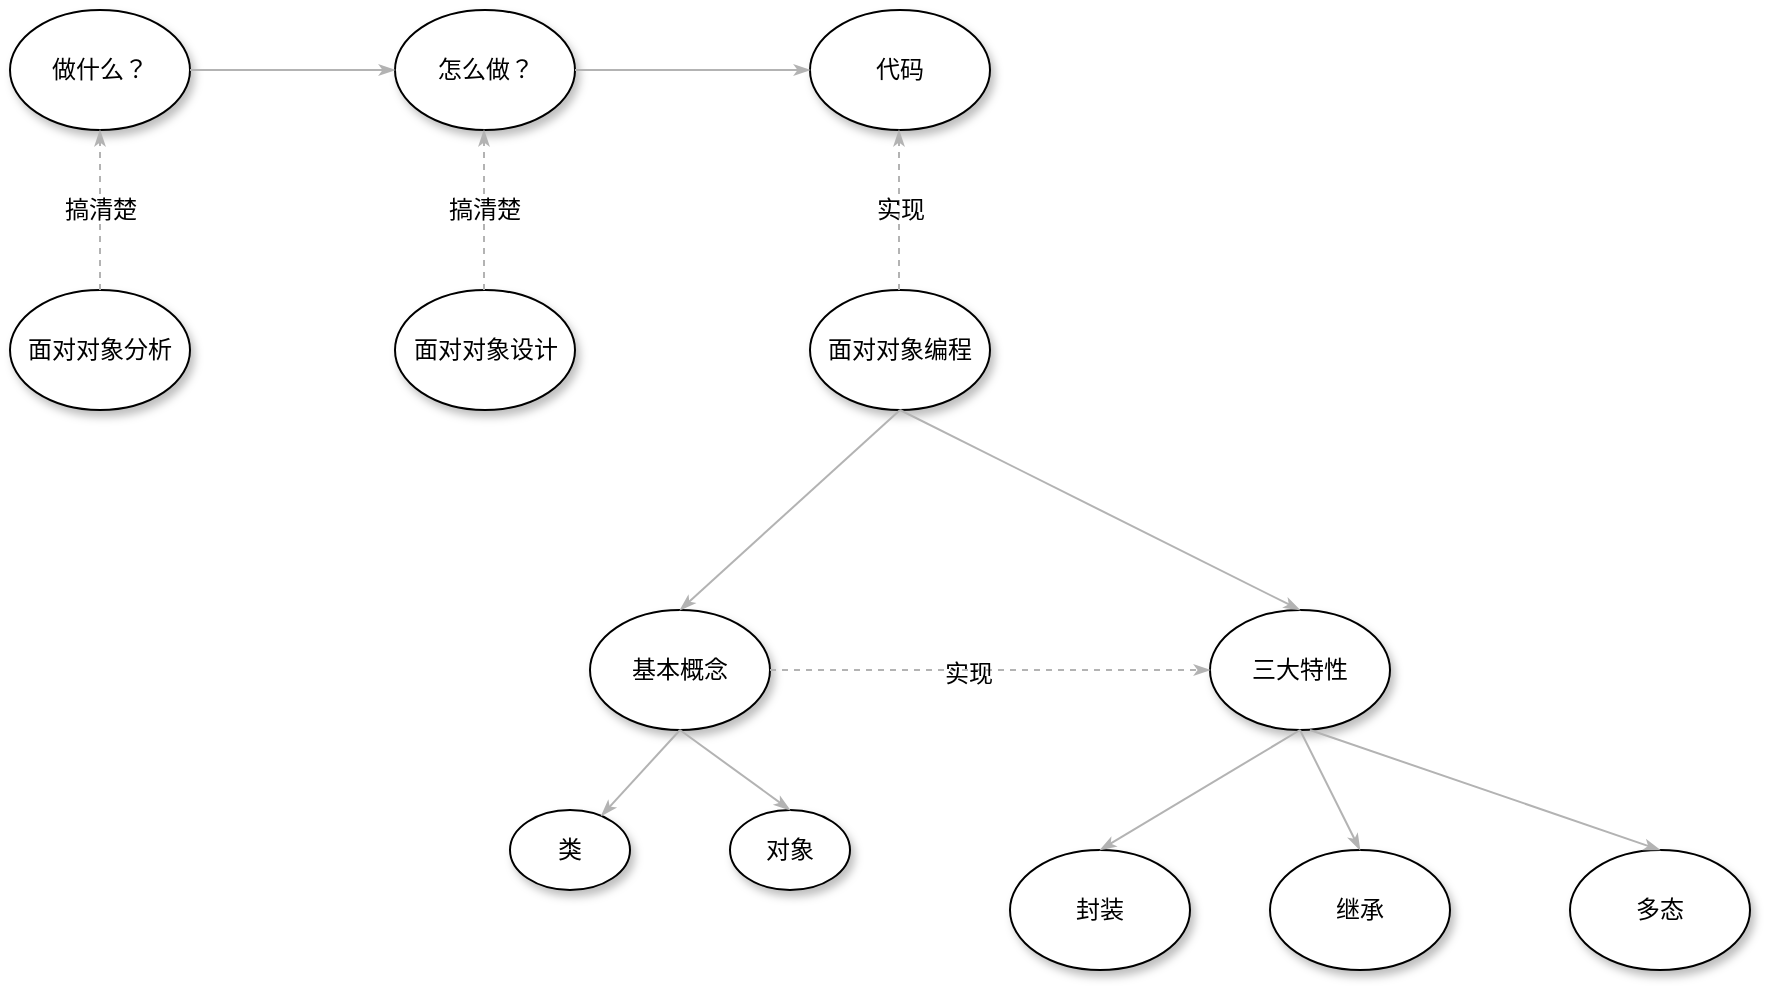 <mxfile version="12.9.7" type="github">
  <diagram name="Page-1" id="42789a77-a242-8287-6e28-9cd8cfd52e62">
    <mxGraphModel dx="1422" dy="762" grid="1" gridSize="10" guides="1" tooltips="1" connect="1" arrows="1" fold="1" page="1" pageScale="1" pageWidth="1100" pageHeight="850" background="#ffffff" math="0" shadow="0">
      <root>
        <mxCell id="0" />
        <mxCell id="1" parent="0" />
        <mxCell id="ZxgmMFEClVDVy1VnZzGN-1" value="面对对象分析" style="ellipse;whiteSpace=wrap;html=1;rounded=0;shadow=1;comic=0;labelBackgroundColor=none;strokeWidth=1;fontFamily=Verdana;fontSize=12;align=center;" vertex="1" parent="1">
          <mxGeometry x="140" y="380" width="90" height="60" as="geometry" />
        </mxCell>
        <mxCell id="ZxgmMFEClVDVy1VnZzGN-2" value="面对对象设计" style="ellipse;whiteSpace=wrap;html=1;rounded=0;shadow=1;comic=0;labelBackgroundColor=none;strokeWidth=1;fontFamily=Verdana;fontSize=12;align=center;" vertex="1" parent="1">
          <mxGeometry x="332.5" y="380" width="90" height="60" as="geometry" />
        </mxCell>
        <mxCell id="ZxgmMFEClVDVy1VnZzGN-3" value="面对对象编程" style="ellipse;whiteSpace=wrap;html=1;rounded=0;shadow=1;comic=0;labelBackgroundColor=none;strokeWidth=1;fontFamily=Verdana;fontSize=12;align=center;" vertex="1" parent="1">
          <mxGeometry x="540" y="380" width="90" height="60" as="geometry" />
        </mxCell>
        <mxCell id="ZxgmMFEClVDVy1VnZzGN-5" value="做什么？" style="ellipse;whiteSpace=wrap;html=1;rounded=0;shadow=1;comic=0;labelBackgroundColor=none;strokeWidth=1;fontFamily=Verdana;fontSize=12;align=center;" vertex="1" parent="1">
          <mxGeometry x="140" y="240" width="90" height="60" as="geometry" />
        </mxCell>
        <mxCell id="ZxgmMFEClVDVy1VnZzGN-6" value="怎么做？" style="ellipse;whiteSpace=wrap;html=1;rounded=0;shadow=1;comic=0;labelBackgroundColor=none;strokeWidth=1;fontFamily=Verdana;fontSize=12;align=center;" vertex="1" parent="1">
          <mxGeometry x="332.5" y="240" width="90" height="60" as="geometry" />
        </mxCell>
        <mxCell id="ZxgmMFEClVDVy1VnZzGN-7" value="搞清楚" style="edgeStyle=none;rounded=1;html=1;labelBackgroundColor=none;startArrow=none;startFill=0;startSize=5;endArrow=classicThin;endFill=1;endSize=5;jettySize=auto;orthogonalLoop=1;strokeColor=#B3B3B3;strokeWidth=1;fontFamily=Verdana;fontSize=12;exitX=0.5;exitY=0;exitDx=0;exitDy=0;entryX=0.5;entryY=1;entryDx=0;entryDy=0;dashed=1;" edge="1" parent="1" source="ZxgmMFEClVDVy1VnZzGN-1" target="ZxgmMFEClVDVy1VnZzGN-5">
          <mxGeometry relative="1" as="geometry">
            <mxPoint x="279.615" y="48.659" as="sourcePoint" />
            <mxPoint x="352.917" y="191.333" as="targetPoint" />
          </mxGeometry>
        </mxCell>
        <mxCell id="ZxgmMFEClVDVy1VnZzGN-8" value="搞清楚" style="edgeStyle=none;rounded=1;html=1;labelBackgroundColor=none;startArrow=none;startFill=0;startSize=5;endArrow=classicThin;endFill=1;endSize=5;jettySize=auto;orthogonalLoop=1;strokeColor=#B3B3B3;strokeWidth=1;fontFamily=Verdana;fontSize=12;exitX=0.5;exitY=0;exitDx=0;exitDy=0;entryX=0.5;entryY=1;entryDx=0;entryDy=0;dashed=1;" edge="1" parent="1">
          <mxGeometry relative="1" as="geometry">
            <mxPoint x="377" y="380" as="sourcePoint" />
            <mxPoint x="377" y="300" as="targetPoint" />
          </mxGeometry>
        </mxCell>
        <mxCell id="ZxgmMFEClVDVy1VnZzGN-9" value="代码" style="ellipse;whiteSpace=wrap;html=1;rounded=0;shadow=1;comic=0;labelBackgroundColor=none;strokeWidth=1;fontFamily=Verdana;fontSize=12;align=center;" vertex="1" parent="1">
          <mxGeometry x="540" y="240" width="90" height="60" as="geometry" />
        </mxCell>
        <mxCell id="ZxgmMFEClVDVy1VnZzGN-10" value="实现" style="edgeStyle=none;rounded=1;html=1;labelBackgroundColor=none;startArrow=none;startFill=0;startSize=5;endArrow=classicThin;endFill=1;endSize=5;jettySize=auto;orthogonalLoop=1;strokeColor=#B3B3B3;strokeWidth=1;fontFamily=Verdana;fontSize=12;exitX=0.5;exitY=0;exitDx=0;exitDy=0;entryX=0.5;entryY=1;entryDx=0;entryDy=0;dashed=1;" edge="1" parent="1">
          <mxGeometry relative="1" as="geometry">
            <mxPoint x="584.5" y="380" as="sourcePoint" />
            <mxPoint x="584.5" y="300" as="targetPoint" />
          </mxGeometry>
        </mxCell>
        <mxCell id="ZxgmMFEClVDVy1VnZzGN-11" value="" style="edgeStyle=none;rounded=1;html=1;labelBackgroundColor=none;startArrow=none;startFill=0;startSize=5;endArrow=classicThin;endFill=1;endSize=5;jettySize=auto;orthogonalLoop=1;strokeColor=#B3B3B3;strokeWidth=1;fontFamily=Verdana;fontSize=12;exitX=1;exitY=0.5;exitDx=0;exitDy=0;entryX=0;entryY=0.5;entryDx=0;entryDy=0;" edge="1" parent="1" source="ZxgmMFEClVDVy1VnZzGN-5" target="ZxgmMFEClVDVy1VnZzGN-6">
          <mxGeometry relative="1" as="geometry">
            <mxPoint x="280" y="270" as="sourcePoint" />
            <mxPoint x="280" y="370" as="targetPoint" />
          </mxGeometry>
        </mxCell>
        <mxCell id="ZxgmMFEClVDVy1VnZzGN-12" value="" style="edgeStyle=none;rounded=1;html=1;labelBackgroundColor=none;startArrow=none;startFill=0;startSize=5;endArrow=classicThin;endFill=1;endSize=5;jettySize=auto;orthogonalLoop=1;strokeColor=#B3B3B3;strokeWidth=1;fontFamily=Verdana;fontSize=12;entryX=0;entryY=0.5;entryDx=0;entryDy=0;exitX=1;exitY=0.5;exitDx=0;exitDy=0;" edge="1" parent="1" source="ZxgmMFEClVDVy1VnZzGN-6" target="ZxgmMFEClVDVy1VnZzGN-9">
          <mxGeometry relative="1" as="geometry">
            <mxPoint x="430" y="270" as="sourcePoint" />
            <mxPoint x="522.5" y="269.5" as="targetPoint" />
          </mxGeometry>
        </mxCell>
        <mxCell id="ZxgmMFEClVDVy1VnZzGN-45" value="基本概念" style="ellipse;whiteSpace=wrap;html=1;rounded=0;shadow=1;comic=0;labelBackgroundColor=none;strokeWidth=1;fontFamily=Verdana;fontSize=12;align=center;" vertex="1" parent="1">
          <mxGeometry x="430" y="540" width="90" height="60" as="geometry" />
        </mxCell>
        <mxCell id="ZxgmMFEClVDVy1VnZzGN-46" value="三大特性" style="ellipse;whiteSpace=wrap;html=1;rounded=0;shadow=1;comic=0;labelBackgroundColor=none;strokeWidth=1;fontFamily=Verdana;fontSize=12;align=center;" vertex="1" parent="1">
          <mxGeometry x="740" y="540" width="90" height="60" as="geometry" />
        </mxCell>
        <mxCell id="ZxgmMFEClVDVy1VnZzGN-49" value="类" style="ellipse;whiteSpace=wrap;html=1;rounded=0;shadow=1;comic=0;labelBackgroundColor=none;strokeWidth=1;fontFamily=Verdana;fontSize=12;align=center;" vertex="1" parent="1">
          <mxGeometry x="390" y="640" width="60" height="40" as="geometry" />
        </mxCell>
        <mxCell id="ZxgmMFEClVDVy1VnZzGN-51" value="对象" style="ellipse;whiteSpace=wrap;html=1;rounded=0;shadow=1;comic=0;labelBackgroundColor=none;strokeWidth=1;fontFamily=Verdana;fontSize=12;align=center;" vertex="1" parent="1">
          <mxGeometry x="500" y="640" width="60" height="40" as="geometry" />
        </mxCell>
        <mxCell id="ZxgmMFEClVDVy1VnZzGN-52" value="" style="edgeStyle=none;rounded=1;html=1;labelBackgroundColor=none;startArrow=none;startFill=0;startSize=5;endArrow=classicThin;endFill=1;endSize=5;jettySize=auto;orthogonalLoop=1;strokeColor=#B3B3B3;strokeWidth=1;fontFamily=Verdana;fontSize=12;exitX=0.5;exitY=1;exitDx=0;exitDy=0;" edge="1" parent="1" source="ZxgmMFEClVDVy1VnZzGN-45" target="ZxgmMFEClVDVy1VnZzGN-49">
          <mxGeometry relative="1" as="geometry">
            <mxPoint x="412.5" y="300" as="sourcePoint" />
            <mxPoint x="530" y="300" as="targetPoint" />
          </mxGeometry>
        </mxCell>
        <mxCell id="ZxgmMFEClVDVy1VnZzGN-53" value="" style="edgeStyle=none;rounded=1;html=1;labelBackgroundColor=none;startArrow=none;startFill=0;startSize=5;endArrow=classicThin;endFill=1;endSize=5;jettySize=auto;orthogonalLoop=1;strokeColor=#B3B3B3;strokeWidth=1;fontFamily=Verdana;fontSize=12;entryX=0.5;entryY=0;entryDx=0;entryDy=0;exitX=0.5;exitY=1;exitDx=0;exitDy=0;" edge="1" parent="1" source="ZxgmMFEClVDVy1VnZzGN-45" target="ZxgmMFEClVDVy1VnZzGN-51">
          <mxGeometry relative="1" as="geometry">
            <mxPoint x="470" y="600" as="sourcePoint" />
            <mxPoint x="437.565" y="653.786" as="targetPoint" />
          </mxGeometry>
        </mxCell>
        <mxCell id="ZxgmMFEClVDVy1VnZzGN-54" value="" style="edgeStyle=none;rounded=1;html=1;labelBackgroundColor=none;startArrow=none;startFill=0;startSize=5;endArrow=classicThin;endFill=1;endSize=5;jettySize=auto;orthogonalLoop=1;strokeColor=#B3B3B3;strokeWidth=1;fontFamily=Verdana;fontSize=12;entryX=0.5;entryY=0;entryDx=0;entryDy=0;exitX=0.5;exitY=1;exitDx=0;exitDy=0;" edge="1" parent="1" source="ZxgmMFEClVDVy1VnZzGN-3" target="ZxgmMFEClVDVy1VnZzGN-45">
          <mxGeometry relative="1" as="geometry">
            <mxPoint x="432.5" y="280" as="sourcePoint" />
            <mxPoint x="550" y="280" as="targetPoint" />
          </mxGeometry>
        </mxCell>
        <mxCell id="ZxgmMFEClVDVy1VnZzGN-55" value="" style="edgeStyle=none;rounded=1;html=1;labelBackgroundColor=none;startArrow=none;startFill=0;startSize=5;endArrow=classicThin;endFill=1;endSize=5;jettySize=auto;orthogonalLoop=1;strokeColor=#B3B3B3;strokeWidth=1;fontFamily=Verdana;fontSize=12;entryX=0.5;entryY=0;entryDx=0;entryDy=0;exitX=0.5;exitY=1;exitDx=0;exitDy=0;" edge="1" parent="1" source="ZxgmMFEClVDVy1VnZzGN-3" target="ZxgmMFEClVDVy1VnZzGN-46">
          <mxGeometry relative="1" as="geometry">
            <mxPoint x="595" y="450" as="sourcePoint" />
            <mxPoint x="485" y="550" as="targetPoint" />
          </mxGeometry>
        </mxCell>
        <mxCell id="ZxgmMFEClVDVy1VnZzGN-56" value="封装" style="ellipse;whiteSpace=wrap;html=1;rounded=0;shadow=1;comic=0;labelBackgroundColor=none;strokeWidth=1;fontFamily=Verdana;fontSize=12;align=center;" vertex="1" parent="1">
          <mxGeometry x="640" y="660" width="90" height="60" as="geometry" />
        </mxCell>
        <mxCell id="ZxgmMFEClVDVy1VnZzGN-57" value="继承" style="ellipse;whiteSpace=wrap;html=1;rounded=0;shadow=1;comic=0;labelBackgroundColor=none;strokeWidth=1;fontFamily=Verdana;fontSize=12;align=center;" vertex="1" parent="1">
          <mxGeometry x="770" y="660" width="90" height="60" as="geometry" />
        </mxCell>
        <mxCell id="ZxgmMFEClVDVy1VnZzGN-58" value="多态" style="ellipse;whiteSpace=wrap;html=1;rounded=0;shadow=1;comic=0;labelBackgroundColor=none;strokeWidth=1;fontFamily=Verdana;fontSize=12;align=center;" vertex="1" parent="1">
          <mxGeometry x="920" y="660" width="90" height="60" as="geometry" />
        </mxCell>
        <mxCell id="ZxgmMFEClVDVy1VnZzGN-59" value="" style="edgeStyle=none;rounded=1;html=1;labelBackgroundColor=none;startArrow=none;startFill=0;startSize=5;endArrow=classicThin;endFill=1;endSize=5;jettySize=auto;orthogonalLoop=1;strokeColor=#B3B3B3;strokeWidth=1;fontFamily=Verdana;fontSize=12;entryX=0.5;entryY=0;entryDx=0;entryDy=0;exitX=0.5;exitY=1;exitDx=0;exitDy=0;" edge="1" parent="1" source="ZxgmMFEClVDVy1VnZzGN-46" target="ZxgmMFEClVDVy1VnZzGN-56">
          <mxGeometry relative="1" as="geometry">
            <mxPoint x="595" y="450" as="sourcePoint" />
            <mxPoint x="485" y="550" as="targetPoint" />
          </mxGeometry>
        </mxCell>
        <mxCell id="ZxgmMFEClVDVy1VnZzGN-60" value="" style="edgeStyle=none;rounded=1;html=1;labelBackgroundColor=none;startArrow=none;startFill=0;startSize=5;endArrow=classicThin;endFill=1;endSize=5;jettySize=auto;orthogonalLoop=1;strokeColor=#B3B3B3;strokeWidth=1;fontFamily=Verdana;fontSize=12;entryX=0.5;entryY=0;entryDx=0;entryDy=0;exitX=0.5;exitY=1;exitDx=0;exitDy=0;" edge="1" parent="1" source="ZxgmMFEClVDVy1VnZzGN-46" target="ZxgmMFEClVDVy1VnZzGN-57">
          <mxGeometry relative="1" as="geometry">
            <mxPoint x="795" y="610" as="sourcePoint" />
            <mxPoint x="695" y="670" as="targetPoint" />
          </mxGeometry>
        </mxCell>
        <mxCell id="ZxgmMFEClVDVy1VnZzGN-61" value="" style="edgeStyle=none;rounded=1;html=1;labelBackgroundColor=none;startArrow=none;startFill=0;startSize=5;endArrow=classicThin;endFill=1;endSize=5;jettySize=auto;orthogonalLoop=1;strokeColor=#B3B3B3;strokeWidth=1;fontFamily=Verdana;fontSize=12;entryX=0.5;entryY=0;entryDx=0;entryDy=0;" edge="1" parent="1" target="ZxgmMFEClVDVy1VnZzGN-58">
          <mxGeometry relative="1" as="geometry">
            <mxPoint x="790" y="600" as="sourcePoint" />
            <mxPoint x="705" y="680" as="targetPoint" />
          </mxGeometry>
        </mxCell>
        <mxCell id="ZxgmMFEClVDVy1VnZzGN-62" value="" style="edgeStyle=none;rounded=1;html=1;labelBackgroundColor=none;startArrow=none;startFill=0;startSize=5;endArrow=classicThin;endFill=1;endSize=5;jettySize=auto;orthogonalLoop=1;strokeColor=#B3B3B3;strokeWidth=1;fontFamily=Verdana;fontSize=12;entryX=0;entryY=0.5;entryDx=0;entryDy=0;exitX=1;exitY=0.5;exitDx=0;exitDy=0;dashed=1;" edge="1" parent="1" source="ZxgmMFEClVDVy1VnZzGN-45" target="ZxgmMFEClVDVy1VnZzGN-46">
          <mxGeometry relative="1" as="geometry">
            <mxPoint x="432.5" y="280" as="sourcePoint" />
            <mxPoint x="550" y="280" as="targetPoint" />
          </mxGeometry>
        </mxCell>
        <mxCell id="ZxgmMFEClVDVy1VnZzGN-63" value="实现" style="text;html=1;align=center;verticalAlign=middle;resizable=0;points=[];" vertex="1" connectable="0" parent="ZxgmMFEClVDVy1VnZzGN-62">
          <mxGeometry x="-0.1" y="-2" relative="1" as="geometry">
            <mxPoint as="offset" />
          </mxGeometry>
        </mxCell>
      </root>
    </mxGraphModel>
  </diagram>
</mxfile>
